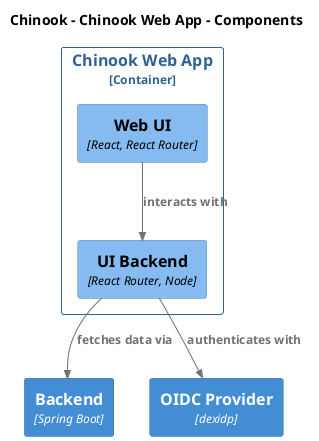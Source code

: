 @startuml
set separator none
title Chinook - Chinook Web App - Components

top to bottom direction

!include <C4/C4>
!include <C4/C4_Context>
!include <C4/C4_Container>
!include <C4/C4_Component>

AddElementTag("Component", $bgColor="#85bbf0", $borderColor="#5d82a8", $fontColor="#000000", $sprite="", $shadowing="", $borderStyle="solid")
AddElementTag("Container", $bgColor="#438dd5", $borderColor="#2e6295", $fontColor="#ffffff", $sprite="", $shadowing="", $borderStyle="solid")
AddElementTag("Component,WebApp", $bgColor="#85bbf0", $borderColor="#5d82a8", $fontColor="#000000", $sprite="", $shadowing="", $borderStyle="solid")

AddRelTag("Relationship", $textColor="#707070", $lineColor="#707070", $lineStyle = "")

AddBoundaryTag("Container", $bgColor="#ffffff", $borderColor="#2e6295", $fontColor="#2e6295", $shadowing="", $borderStyle="solid")

Container(Chinook.Backend, "Backend", $techn="Spring Boot", $descr="", $tags="Container", $link="")
Container(Chinook.OIDCProvider, "OIDC Provider", $techn="dexidp", $descr="", $tags="Container", $link="")

Container_Boundary("Chinook.ChinookWebApp_boundary", "Chinook Web App", $tags="Container") {
  Component(Chinook.ChinookWebApp.WebUI, "Web UI", $techn="React, React Router", $descr="", $tags="Component,WebApp", $link="")
  Component(Chinook.ChinookWebApp.UIBackend, "UI Backend", $techn="React Router, Node", $descr="", $tags="Component", $link="")
}

Rel(Chinook.ChinookWebApp.WebUI, Chinook.ChinookWebApp.UIBackend, "interacts with", $techn="", $tags="Relationship", $link="")
Rel(Chinook.ChinookWebApp.UIBackend, Chinook.OIDCProvider, "authenticates with", $techn="", $tags="Relationship", $link="")
Rel(Chinook.ChinookWebApp.UIBackend, Chinook.Backend, "fetches data via", $techn="", $tags="Relationship", $link="")

hide stereotypes
@enduml